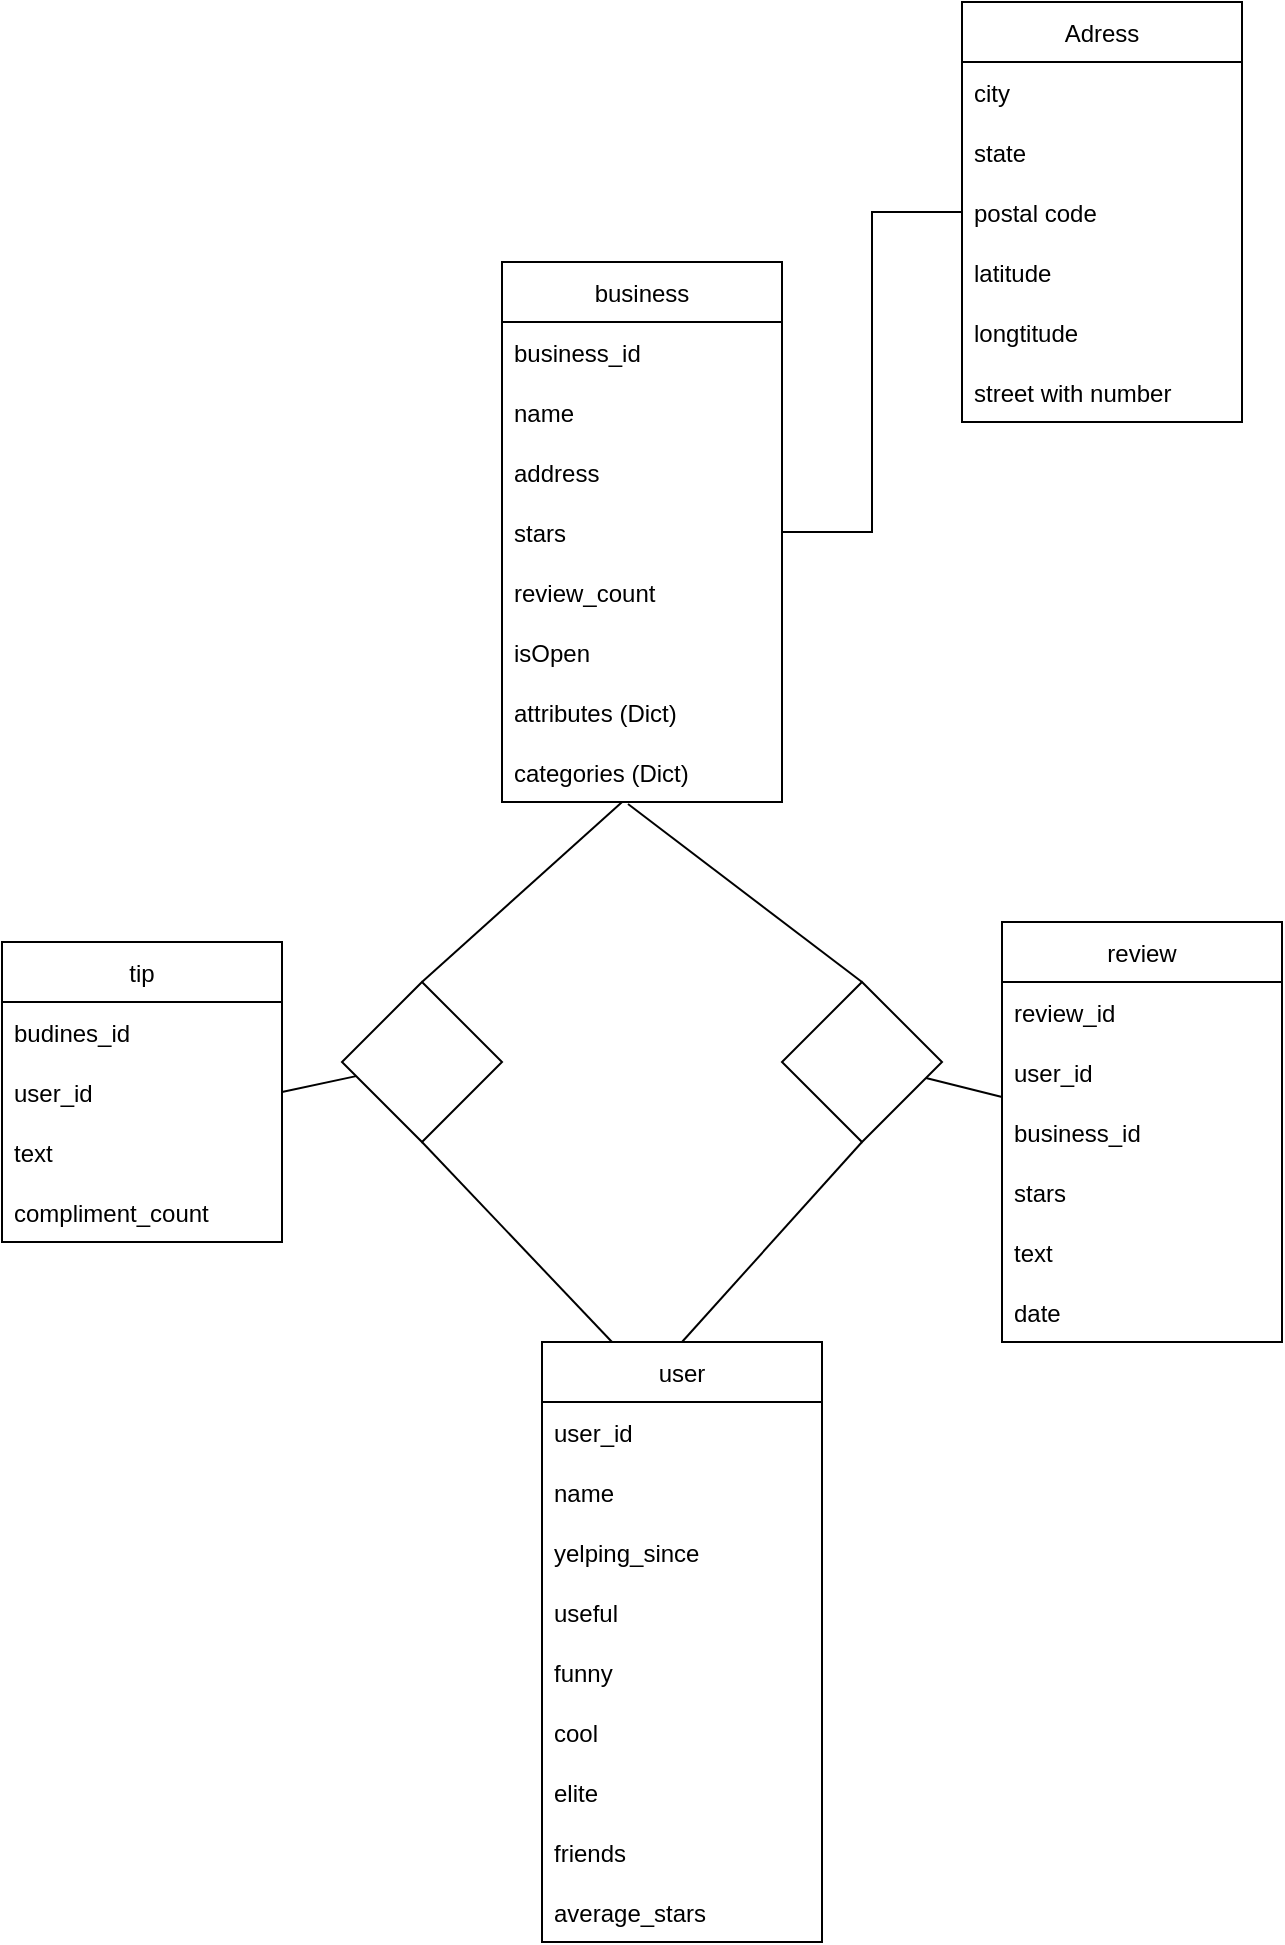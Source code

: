 <mxfile version="20.3.6" type="github">
  <diagram id="xyAEhRPAiS8i5GXrwOof" name="Seite-1">
    <mxGraphModel dx="2572" dy="564" grid="1" gridSize="10" guides="1" tooltips="1" connect="1" arrows="1" fold="1" page="1" pageScale="1" pageWidth="1654" pageHeight="2336" math="0" shadow="0">
      <root>
        <mxCell id="0" />
        <mxCell id="1" parent="0" />
        <mxCell id="m1L5qcnefZP62eU3Bzcl-1" value="business" style="swimlane;fontStyle=0;childLayout=stackLayout;horizontal=1;startSize=30;horizontalStack=0;resizeParent=1;resizeParentMax=0;resizeLast=0;collapsible=1;marginBottom=0;" vertex="1" parent="1">
          <mxGeometry x="120" y="140" width="140" height="270" as="geometry" />
        </mxCell>
        <mxCell id="m1L5qcnefZP62eU3Bzcl-2" value="business_id" style="text;strokeColor=none;fillColor=none;align=left;verticalAlign=middle;spacingLeft=4;spacingRight=4;overflow=hidden;points=[[0,0.5],[1,0.5]];portConstraint=eastwest;rotatable=0;" vertex="1" parent="m1L5qcnefZP62eU3Bzcl-1">
          <mxGeometry y="30" width="140" height="30" as="geometry" />
        </mxCell>
        <mxCell id="m1L5qcnefZP62eU3Bzcl-3" value="name" style="text;strokeColor=none;fillColor=none;align=left;verticalAlign=middle;spacingLeft=4;spacingRight=4;overflow=hidden;points=[[0,0.5],[1,0.5]];portConstraint=eastwest;rotatable=0;" vertex="1" parent="m1L5qcnefZP62eU3Bzcl-1">
          <mxGeometry y="60" width="140" height="30" as="geometry" />
        </mxCell>
        <mxCell id="m1L5qcnefZP62eU3Bzcl-4" value="address" style="text;strokeColor=none;fillColor=none;align=left;verticalAlign=middle;spacingLeft=4;spacingRight=4;overflow=hidden;points=[[0,0.5],[1,0.5]];portConstraint=eastwest;rotatable=0;" vertex="1" parent="m1L5qcnefZP62eU3Bzcl-1">
          <mxGeometry y="90" width="140" height="30" as="geometry" />
        </mxCell>
        <mxCell id="m1L5qcnefZP62eU3Bzcl-8" value="stars" style="text;strokeColor=none;fillColor=none;align=left;verticalAlign=middle;spacingLeft=4;spacingRight=4;overflow=hidden;points=[[0,0.5],[1,0.5]];portConstraint=eastwest;rotatable=0;" vertex="1" parent="m1L5qcnefZP62eU3Bzcl-1">
          <mxGeometry y="120" width="140" height="30" as="geometry" />
        </mxCell>
        <mxCell id="m1L5qcnefZP62eU3Bzcl-17" value="review_count" style="text;strokeColor=none;fillColor=none;align=left;verticalAlign=middle;spacingLeft=4;spacingRight=4;overflow=hidden;points=[[0,0.5],[1,0.5]];portConstraint=eastwest;rotatable=0;" vertex="1" parent="m1L5qcnefZP62eU3Bzcl-1">
          <mxGeometry y="150" width="140" height="30" as="geometry" />
        </mxCell>
        <mxCell id="m1L5qcnefZP62eU3Bzcl-16" value="isOpen" style="text;strokeColor=none;fillColor=none;align=left;verticalAlign=middle;spacingLeft=4;spacingRight=4;overflow=hidden;points=[[0,0.5],[1,0.5]];portConstraint=eastwest;rotatable=0;" vertex="1" parent="m1L5qcnefZP62eU3Bzcl-1">
          <mxGeometry y="180" width="140" height="30" as="geometry" />
        </mxCell>
        <mxCell id="m1L5qcnefZP62eU3Bzcl-18" value="attributes (Dict)" style="text;strokeColor=none;fillColor=none;align=left;verticalAlign=middle;spacingLeft=4;spacingRight=4;overflow=hidden;points=[[0,0.5],[1,0.5]];portConstraint=eastwest;rotatable=0;" vertex="1" parent="m1L5qcnefZP62eU3Bzcl-1">
          <mxGeometry y="210" width="140" height="30" as="geometry" />
        </mxCell>
        <mxCell id="m1L5qcnefZP62eU3Bzcl-19" value="categories (Dict)" style="text;strokeColor=none;fillColor=none;align=left;verticalAlign=middle;spacingLeft=4;spacingRight=4;overflow=hidden;points=[[0,0.5],[1,0.5]];portConstraint=eastwest;rotatable=0;" vertex="1" parent="m1L5qcnefZP62eU3Bzcl-1">
          <mxGeometry y="240" width="140" height="30" as="geometry" />
        </mxCell>
        <mxCell id="m1L5qcnefZP62eU3Bzcl-44" style="edgeStyle=orthogonalEdgeStyle;rounded=0;orthogonalLoop=1;jettySize=auto;html=1;endArrow=none;endFill=0;" edge="1" parent="1" source="m1L5qcnefZP62eU3Bzcl-9" target="m1L5qcnefZP62eU3Bzcl-1">
          <mxGeometry relative="1" as="geometry" />
        </mxCell>
        <mxCell id="m1L5qcnefZP62eU3Bzcl-9" value="Adress" style="swimlane;fontStyle=0;childLayout=stackLayout;horizontal=1;startSize=30;horizontalStack=0;resizeParent=1;resizeParentMax=0;resizeLast=0;collapsible=1;marginBottom=0;" vertex="1" parent="1">
          <mxGeometry x="350" y="10" width="140" height="210" as="geometry" />
        </mxCell>
        <mxCell id="m1L5qcnefZP62eU3Bzcl-10" value="city" style="text;strokeColor=none;fillColor=none;align=left;verticalAlign=middle;spacingLeft=4;spacingRight=4;overflow=hidden;points=[[0,0.5],[1,0.5]];portConstraint=eastwest;rotatable=0;" vertex="1" parent="m1L5qcnefZP62eU3Bzcl-9">
          <mxGeometry y="30" width="140" height="30" as="geometry" />
        </mxCell>
        <mxCell id="m1L5qcnefZP62eU3Bzcl-11" value="state" style="text;strokeColor=none;fillColor=none;align=left;verticalAlign=middle;spacingLeft=4;spacingRight=4;overflow=hidden;points=[[0,0.5],[1,0.5]];portConstraint=eastwest;rotatable=0;" vertex="1" parent="m1L5qcnefZP62eU3Bzcl-9">
          <mxGeometry y="60" width="140" height="30" as="geometry" />
        </mxCell>
        <mxCell id="m1L5qcnefZP62eU3Bzcl-12" value="postal code" style="text;strokeColor=none;fillColor=none;align=left;verticalAlign=middle;spacingLeft=4;spacingRight=4;overflow=hidden;points=[[0,0.5],[1,0.5]];portConstraint=eastwest;rotatable=0;" vertex="1" parent="m1L5qcnefZP62eU3Bzcl-9">
          <mxGeometry y="90" width="140" height="30" as="geometry" />
        </mxCell>
        <mxCell id="m1L5qcnefZP62eU3Bzcl-13" value="latitude" style="text;strokeColor=none;fillColor=none;align=left;verticalAlign=middle;spacingLeft=4;spacingRight=4;overflow=hidden;points=[[0,0.5],[1,0.5]];portConstraint=eastwest;rotatable=0;" vertex="1" parent="m1L5qcnefZP62eU3Bzcl-9">
          <mxGeometry y="120" width="140" height="30" as="geometry" />
        </mxCell>
        <mxCell id="m1L5qcnefZP62eU3Bzcl-14" value="longtitude" style="text;strokeColor=none;fillColor=none;align=left;verticalAlign=middle;spacingLeft=4;spacingRight=4;overflow=hidden;points=[[0,0.5],[1,0.5]];portConstraint=eastwest;rotatable=0;" vertex="1" parent="m1L5qcnefZP62eU3Bzcl-9">
          <mxGeometry y="150" width="140" height="30" as="geometry" />
        </mxCell>
        <mxCell id="m1L5qcnefZP62eU3Bzcl-15" value="street with number" style="text;strokeColor=none;fillColor=none;align=left;verticalAlign=middle;spacingLeft=4;spacingRight=4;overflow=hidden;points=[[0,0.5],[1,0.5]];portConstraint=eastwest;rotatable=0;" vertex="1" parent="m1L5qcnefZP62eU3Bzcl-9">
          <mxGeometry y="180" width="140" height="30" as="geometry" />
        </mxCell>
        <mxCell id="m1L5qcnefZP62eU3Bzcl-20" value="tip" style="swimlane;fontStyle=0;childLayout=stackLayout;horizontal=1;startSize=30;horizontalStack=0;resizeParent=1;resizeParentMax=0;resizeLast=0;collapsible=1;marginBottom=0;" vertex="1" parent="1">
          <mxGeometry x="-130" y="480" width="140" height="150" as="geometry" />
        </mxCell>
        <mxCell id="m1L5qcnefZP62eU3Bzcl-21" value="budines_id" style="text;strokeColor=none;fillColor=none;align=left;verticalAlign=middle;spacingLeft=4;spacingRight=4;overflow=hidden;points=[[0,0.5],[1,0.5]];portConstraint=eastwest;rotatable=0;" vertex="1" parent="m1L5qcnefZP62eU3Bzcl-20">
          <mxGeometry y="30" width="140" height="30" as="geometry" />
        </mxCell>
        <mxCell id="m1L5qcnefZP62eU3Bzcl-22" value="user_id" style="text;strokeColor=none;fillColor=none;align=left;verticalAlign=middle;spacingLeft=4;spacingRight=4;overflow=hidden;points=[[0,0.5],[1,0.5]];portConstraint=eastwest;rotatable=0;" vertex="1" parent="m1L5qcnefZP62eU3Bzcl-20">
          <mxGeometry y="60" width="140" height="30" as="geometry" />
        </mxCell>
        <mxCell id="m1L5qcnefZP62eU3Bzcl-23" value="text" style="text;strokeColor=none;fillColor=none;align=left;verticalAlign=middle;spacingLeft=4;spacingRight=4;overflow=hidden;points=[[0,0.5],[1,0.5]];portConstraint=eastwest;rotatable=0;" vertex="1" parent="m1L5qcnefZP62eU3Bzcl-20">
          <mxGeometry y="90" width="140" height="30" as="geometry" />
        </mxCell>
        <mxCell id="m1L5qcnefZP62eU3Bzcl-24" value="compliment_count" style="text;strokeColor=none;fillColor=none;align=left;verticalAlign=middle;spacingLeft=4;spacingRight=4;overflow=hidden;points=[[0,0.5],[1,0.5]];portConstraint=eastwest;rotatable=0;" vertex="1" parent="m1L5qcnefZP62eU3Bzcl-20">
          <mxGeometry y="120" width="140" height="30" as="geometry" />
        </mxCell>
        <mxCell id="m1L5qcnefZP62eU3Bzcl-26" value="user" style="swimlane;fontStyle=0;childLayout=stackLayout;horizontal=1;startSize=30;horizontalStack=0;resizeParent=1;resizeParentMax=0;resizeLast=0;collapsible=1;marginBottom=0;" vertex="1" parent="1">
          <mxGeometry x="140" y="680" width="140" height="300" as="geometry" />
        </mxCell>
        <mxCell id="m1L5qcnefZP62eU3Bzcl-27" value="user_id" style="text;strokeColor=none;fillColor=none;align=left;verticalAlign=middle;spacingLeft=4;spacingRight=4;overflow=hidden;points=[[0,0.5],[1,0.5]];portConstraint=eastwest;rotatable=0;" vertex="1" parent="m1L5qcnefZP62eU3Bzcl-26">
          <mxGeometry y="30" width="140" height="30" as="geometry" />
        </mxCell>
        <mxCell id="m1L5qcnefZP62eU3Bzcl-28" value="name" style="text;strokeColor=none;fillColor=none;align=left;verticalAlign=middle;spacingLeft=4;spacingRight=4;overflow=hidden;points=[[0,0.5],[1,0.5]];portConstraint=eastwest;rotatable=0;" vertex="1" parent="m1L5qcnefZP62eU3Bzcl-26">
          <mxGeometry y="60" width="140" height="30" as="geometry" />
        </mxCell>
        <mxCell id="m1L5qcnefZP62eU3Bzcl-29" value="yelping_since" style="text;strokeColor=none;fillColor=none;align=left;verticalAlign=middle;spacingLeft=4;spacingRight=4;overflow=hidden;points=[[0,0.5],[1,0.5]];portConstraint=eastwest;rotatable=0;" vertex="1" parent="m1L5qcnefZP62eU3Bzcl-26">
          <mxGeometry y="90" width="140" height="30" as="geometry" />
        </mxCell>
        <mxCell id="m1L5qcnefZP62eU3Bzcl-31" value="useful" style="text;strokeColor=none;fillColor=none;align=left;verticalAlign=middle;spacingLeft=4;spacingRight=4;overflow=hidden;points=[[0,0.5],[1,0.5]];portConstraint=eastwest;rotatable=0;" vertex="1" parent="m1L5qcnefZP62eU3Bzcl-26">
          <mxGeometry y="120" width="140" height="30" as="geometry" />
        </mxCell>
        <mxCell id="m1L5qcnefZP62eU3Bzcl-30" value="funny" style="text;strokeColor=none;fillColor=none;align=left;verticalAlign=middle;spacingLeft=4;spacingRight=4;overflow=hidden;points=[[0,0.5],[1,0.5]];portConstraint=eastwest;rotatable=0;" vertex="1" parent="m1L5qcnefZP62eU3Bzcl-26">
          <mxGeometry y="150" width="140" height="30" as="geometry" />
        </mxCell>
        <mxCell id="m1L5qcnefZP62eU3Bzcl-32" value="cool" style="text;strokeColor=none;fillColor=none;align=left;verticalAlign=middle;spacingLeft=4;spacingRight=4;overflow=hidden;points=[[0,0.5],[1,0.5]];portConstraint=eastwest;rotatable=0;" vertex="1" parent="m1L5qcnefZP62eU3Bzcl-26">
          <mxGeometry y="180" width="140" height="30" as="geometry" />
        </mxCell>
        <mxCell id="m1L5qcnefZP62eU3Bzcl-33" value="elite" style="text;strokeColor=none;fillColor=none;align=left;verticalAlign=middle;spacingLeft=4;spacingRight=4;overflow=hidden;points=[[0,0.5],[1,0.5]];portConstraint=eastwest;rotatable=0;" vertex="1" parent="m1L5qcnefZP62eU3Bzcl-26">
          <mxGeometry y="210" width="140" height="30" as="geometry" />
        </mxCell>
        <mxCell id="m1L5qcnefZP62eU3Bzcl-34" value="friends" style="text;strokeColor=none;fillColor=none;align=left;verticalAlign=middle;spacingLeft=4;spacingRight=4;overflow=hidden;points=[[0,0.5],[1,0.5]];portConstraint=eastwest;rotatable=0;" vertex="1" parent="m1L5qcnefZP62eU3Bzcl-26">
          <mxGeometry y="240" width="140" height="30" as="geometry" />
        </mxCell>
        <mxCell id="m1L5qcnefZP62eU3Bzcl-35" value="average_stars" style="text;strokeColor=none;fillColor=none;align=left;verticalAlign=middle;spacingLeft=4;spacingRight=4;overflow=hidden;points=[[0,0.5],[1,0.5]];portConstraint=eastwest;rotatable=0;" vertex="1" parent="m1L5qcnefZP62eU3Bzcl-26">
          <mxGeometry y="270" width="140" height="30" as="geometry" />
        </mxCell>
        <mxCell id="m1L5qcnefZP62eU3Bzcl-36" value="review" style="swimlane;fontStyle=0;childLayout=stackLayout;horizontal=1;startSize=30;horizontalStack=0;resizeParent=1;resizeParentMax=0;resizeLast=0;collapsible=1;marginBottom=0;" vertex="1" parent="1">
          <mxGeometry x="370" y="470" width="140" height="210" as="geometry" />
        </mxCell>
        <mxCell id="m1L5qcnefZP62eU3Bzcl-37" value="review_id" style="text;strokeColor=none;fillColor=none;align=left;verticalAlign=middle;spacingLeft=4;spacingRight=4;overflow=hidden;points=[[0,0.5],[1,0.5]];portConstraint=eastwest;rotatable=0;" vertex="1" parent="m1L5qcnefZP62eU3Bzcl-36">
          <mxGeometry y="30" width="140" height="30" as="geometry" />
        </mxCell>
        <mxCell id="m1L5qcnefZP62eU3Bzcl-38" value="user_id" style="text;strokeColor=none;fillColor=none;align=left;verticalAlign=middle;spacingLeft=4;spacingRight=4;overflow=hidden;points=[[0,0.5],[1,0.5]];portConstraint=eastwest;rotatable=0;" vertex="1" parent="m1L5qcnefZP62eU3Bzcl-36">
          <mxGeometry y="60" width="140" height="30" as="geometry" />
        </mxCell>
        <mxCell id="m1L5qcnefZP62eU3Bzcl-39" value="business_id" style="text;strokeColor=none;fillColor=none;align=left;verticalAlign=middle;spacingLeft=4;spacingRight=4;overflow=hidden;points=[[0,0.5],[1,0.5]];portConstraint=eastwest;rotatable=0;" vertex="1" parent="m1L5qcnefZP62eU3Bzcl-36">
          <mxGeometry y="90" width="140" height="30" as="geometry" />
        </mxCell>
        <mxCell id="m1L5qcnefZP62eU3Bzcl-40" value="stars" style="text;strokeColor=none;fillColor=none;align=left;verticalAlign=middle;spacingLeft=4;spacingRight=4;overflow=hidden;points=[[0,0.5],[1,0.5]];portConstraint=eastwest;rotatable=0;" vertex="1" parent="m1L5qcnefZP62eU3Bzcl-36">
          <mxGeometry y="120" width="140" height="30" as="geometry" />
        </mxCell>
        <mxCell id="m1L5qcnefZP62eU3Bzcl-41" value="text" style="text;strokeColor=none;fillColor=none;align=left;verticalAlign=middle;spacingLeft=4;spacingRight=4;overflow=hidden;points=[[0,0.5],[1,0.5]];portConstraint=eastwest;rotatable=0;" vertex="1" parent="m1L5qcnefZP62eU3Bzcl-36">
          <mxGeometry y="150" width="140" height="30" as="geometry" />
        </mxCell>
        <mxCell id="m1L5qcnefZP62eU3Bzcl-42" value="date" style="text;strokeColor=none;fillColor=none;align=left;verticalAlign=middle;spacingLeft=4;spacingRight=4;overflow=hidden;points=[[0,0.5],[1,0.5]];portConstraint=eastwest;rotatable=0;" vertex="1" parent="m1L5qcnefZP62eU3Bzcl-36">
          <mxGeometry y="180" width="140" height="30" as="geometry" />
        </mxCell>
        <mxCell id="m1L5qcnefZP62eU3Bzcl-50" style="edgeStyle=none;rounded=0;orthogonalLoop=1;jettySize=auto;html=1;endArrow=none;endFill=0;" edge="1" parent="1" source="m1L5qcnefZP62eU3Bzcl-43" target="m1L5qcnefZP62eU3Bzcl-36">
          <mxGeometry relative="1" as="geometry" />
        </mxCell>
        <mxCell id="m1L5qcnefZP62eU3Bzcl-43" value="" style="rhombus;whiteSpace=wrap;html=1;" vertex="1" parent="1">
          <mxGeometry x="260" y="500" width="80" height="80" as="geometry" />
        </mxCell>
        <mxCell id="m1L5qcnefZP62eU3Bzcl-47" style="rounded=0;orthogonalLoop=1;jettySize=auto;html=1;entryX=0.429;entryY=1;entryDx=0;entryDy=0;entryPerimeter=0;endArrow=none;endFill=0;exitX=0.5;exitY=0;exitDx=0;exitDy=0;" edge="1" parent="1" source="m1L5qcnefZP62eU3Bzcl-45" target="m1L5qcnefZP62eU3Bzcl-19">
          <mxGeometry relative="1" as="geometry" />
        </mxCell>
        <mxCell id="m1L5qcnefZP62eU3Bzcl-51" style="edgeStyle=none;rounded=0;orthogonalLoop=1;jettySize=auto;html=1;entryX=1;entryY=0.5;entryDx=0;entryDy=0;endArrow=none;endFill=0;" edge="1" parent="1" source="m1L5qcnefZP62eU3Bzcl-45" target="m1L5qcnefZP62eU3Bzcl-22">
          <mxGeometry relative="1" as="geometry" />
        </mxCell>
        <mxCell id="m1L5qcnefZP62eU3Bzcl-45" value="" style="rhombus;whiteSpace=wrap;html=1;" vertex="1" parent="1">
          <mxGeometry x="40" y="500" width="80" height="80" as="geometry" />
        </mxCell>
        <mxCell id="m1L5qcnefZP62eU3Bzcl-46" value="" style="endArrow=none;html=1;rounded=0;entryX=0.45;entryY=1.033;entryDx=0;entryDy=0;entryPerimeter=0;exitX=0.5;exitY=0;exitDx=0;exitDy=0;" edge="1" parent="1" source="m1L5qcnefZP62eU3Bzcl-43" target="m1L5qcnefZP62eU3Bzcl-19">
          <mxGeometry width="50" height="50" relative="1" as="geometry">
            <mxPoint x="380" y="520" as="sourcePoint" />
            <mxPoint x="430" y="470" as="targetPoint" />
          </mxGeometry>
        </mxCell>
        <mxCell id="m1L5qcnefZP62eU3Bzcl-48" value="" style="endArrow=none;html=1;rounded=0;exitX=0.5;exitY=0;exitDx=0;exitDy=0;entryX=0.5;entryY=1;entryDx=0;entryDy=0;" edge="1" parent="1" source="m1L5qcnefZP62eU3Bzcl-26" target="m1L5qcnefZP62eU3Bzcl-43">
          <mxGeometry width="50" height="50" relative="1" as="geometry">
            <mxPoint x="380" y="520" as="sourcePoint" />
            <mxPoint x="430" y="470" as="targetPoint" />
          </mxGeometry>
        </mxCell>
        <mxCell id="m1L5qcnefZP62eU3Bzcl-49" value="" style="endArrow=none;html=1;rounded=0;exitX=0.25;exitY=0;exitDx=0;exitDy=0;entryX=0.5;entryY=1;entryDx=0;entryDy=0;" edge="1" parent="1" source="m1L5qcnefZP62eU3Bzcl-26" target="m1L5qcnefZP62eU3Bzcl-45">
          <mxGeometry width="50" height="50" relative="1" as="geometry">
            <mxPoint x="220" y="690" as="sourcePoint" />
            <mxPoint x="280" y="594.5" as="targetPoint" />
          </mxGeometry>
        </mxCell>
      </root>
    </mxGraphModel>
  </diagram>
</mxfile>
